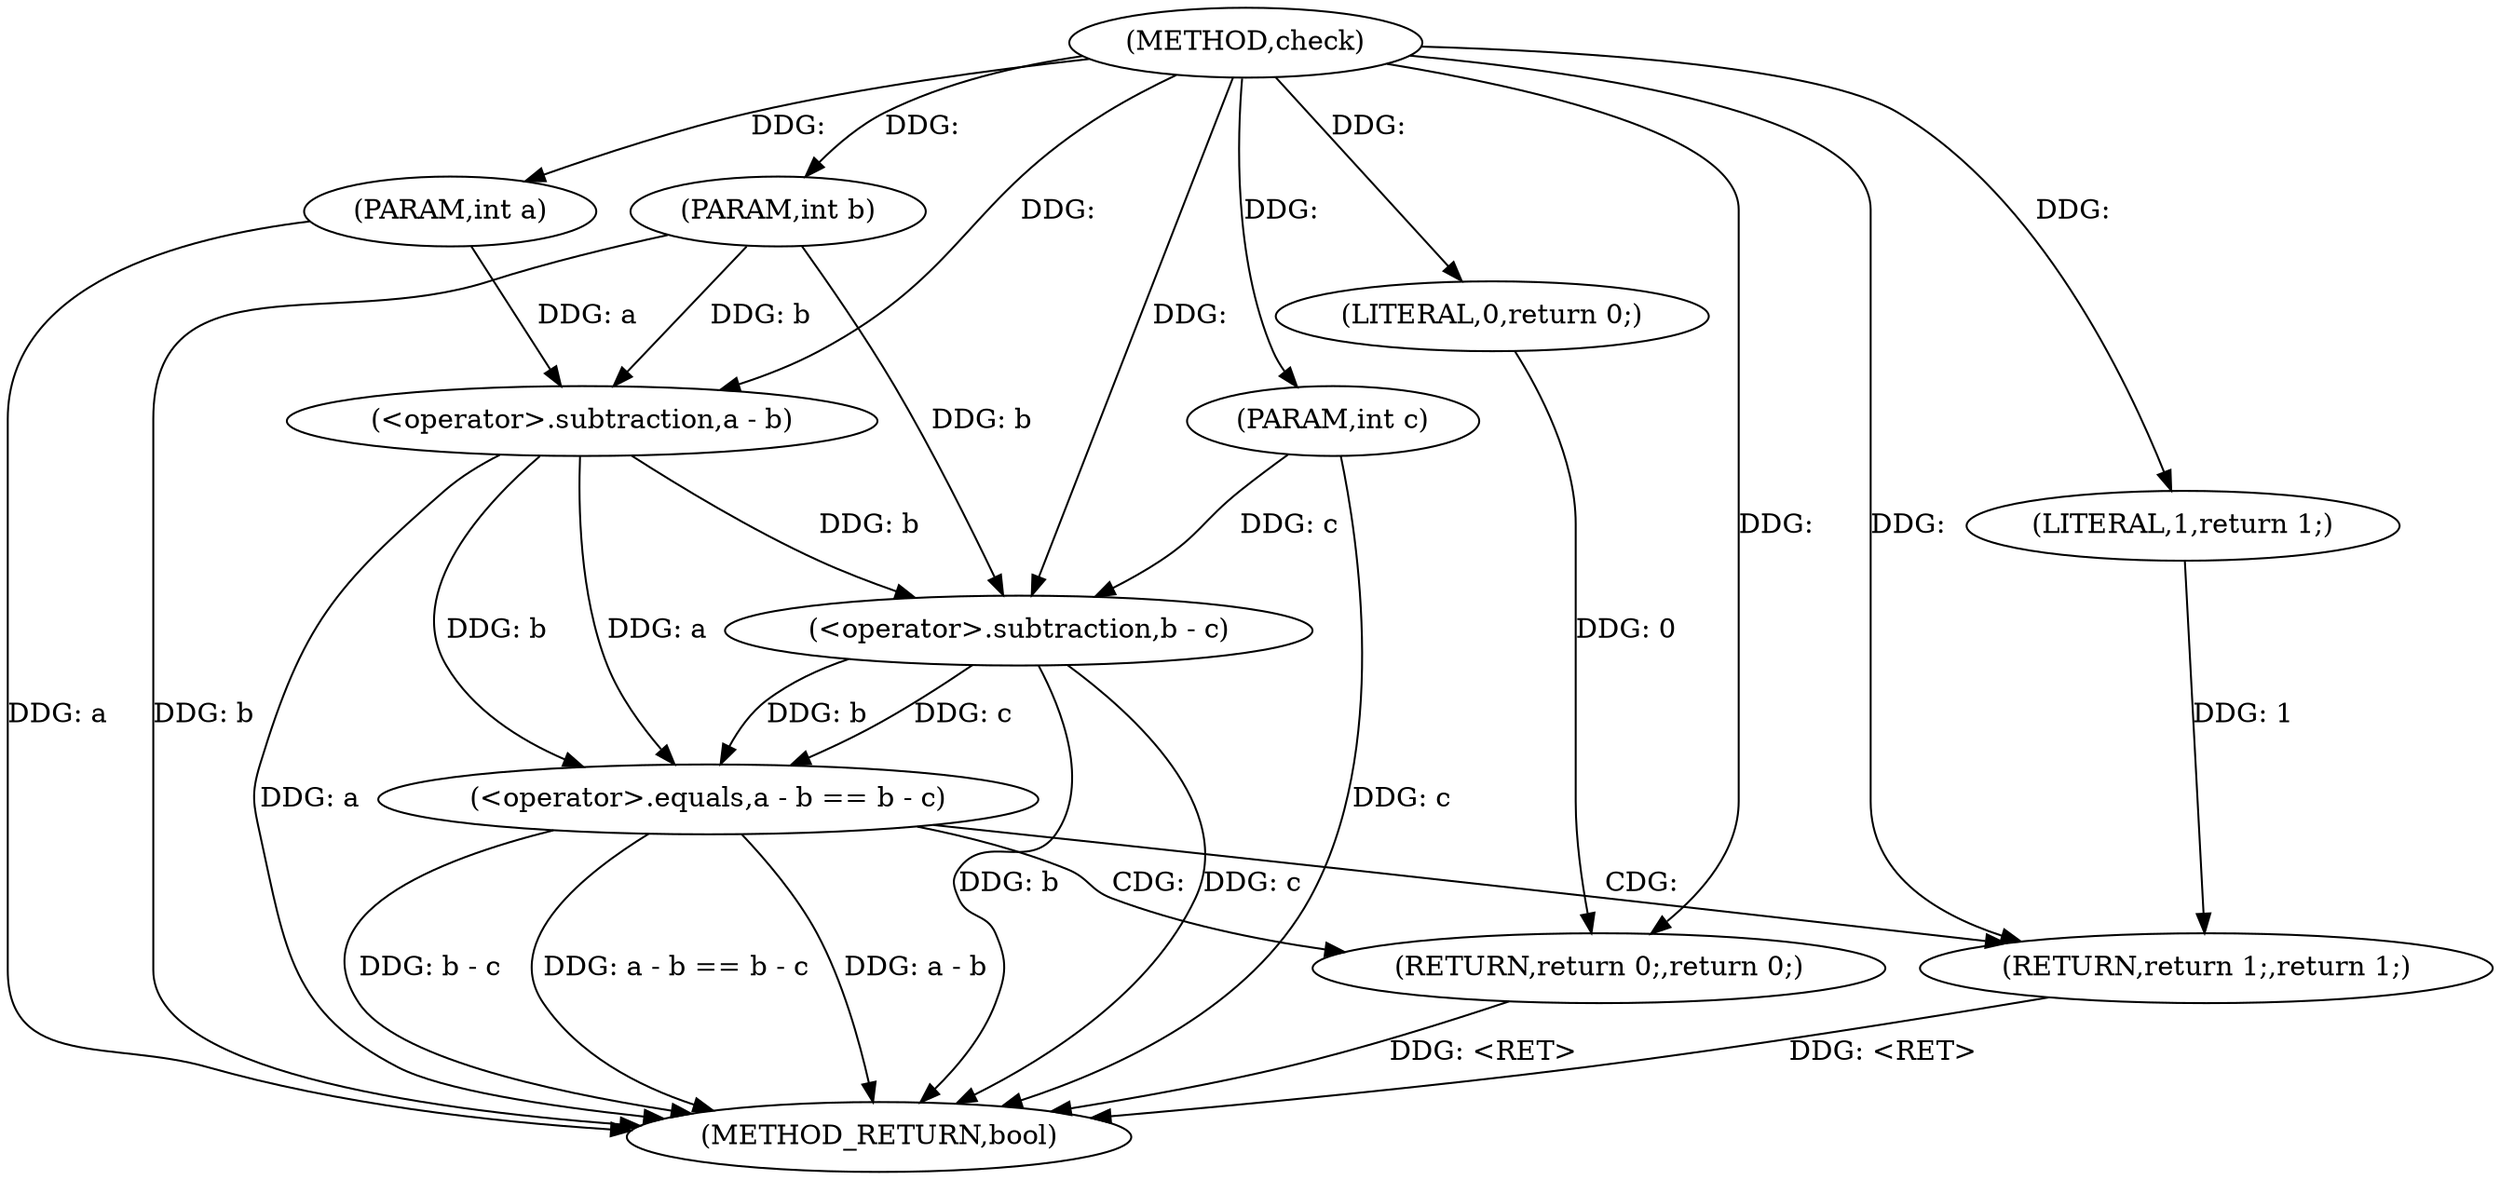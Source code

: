 digraph "check" {  
"1000101" [label = "(METHOD,check)" ]
"1000118" [label = "(METHOD_RETURN,bool)" ]
"1000102" [label = "(PARAM,int a)" ]
"1000103" [label = "(PARAM,int b)" ]
"1000104" [label = "(PARAM,int c)" ]
"1000116" [label = "(RETURN,return 0;,return 0;)" ]
"1000107" [label = "(<operator>.equals,a - b == b - c)" ]
"1000114" [label = "(RETURN,return 1;,return 1;)" ]
"1000117" [label = "(LITERAL,0,return 0;)" ]
"1000115" [label = "(LITERAL,1,return 1;)" ]
"1000108" [label = "(<operator>.subtraction,a - b)" ]
"1000111" [label = "(<operator>.subtraction,b - c)" ]
  "1000116" -> "1000118"  [ label = "DDG: <RET>"] 
  "1000102" -> "1000118"  [ label = "DDG: a"] 
  "1000103" -> "1000118"  [ label = "DDG: b"] 
  "1000104" -> "1000118"  [ label = "DDG: c"] 
  "1000108" -> "1000118"  [ label = "DDG: a"] 
  "1000107" -> "1000118"  [ label = "DDG: a - b"] 
  "1000111" -> "1000118"  [ label = "DDG: b"] 
  "1000111" -> "1000118"  [ label = "DDG: c"] 
  "1000107" -> "1000118"  [ label = "DDG: b - c"] 
  "1000107" -> "1000118"  [ label = "DDG: a - b == b - c"] 
  "1000114" -> "1000118"  [ label = "DDG: <RET>"] 
  "1000101" -> "1000102"  [ label = "DDG: "] 
  "1000101" -> "1000103"  [ label = "DDG: "] 
  "1000101" -> "1000104"  [ label = "DDG: "] 
  "1000117" -> "1000116"  [ label = "DDG: 0"] 
  "1000101" -> "1000116"  [ label = "DDG: "] 
  "1000115" -> "1000114"  [ label = "DDG: 1"] 
  "1000101" -> "1000114"  [ label = "DDG: "] 
  "1000101" -> "1000117"  [ label = "DDG: "] 
  "1000108" -> "1000107"  [ label = "DDG: b"] 
  "1000108" -> "1000107"  [ label = "DDG: a"] 
  "1000111" -> "1000107"  [ label = "DDG: b"] 
  "1000111" -> "1000107"  [ label = "DDG: c"] 
  "1000101" -> "1000115"  [ label = "DDG: "] 
  "1000102" -> "1000108"  [ label = "DDG: a"] 
  "1000101" -> "1000108"  [ label = "DDG: "] 
  "1000103" -> "1000108"  [ label = "DDG: b"] 
  "1000108" -> "1000111"  [ label = "DDG: b"] 
  "1000103" -> "1000111"  [ label = "DDG: b"] 
  "1000101" -> "1000111"  [ label = "DDG: "] 
  "1000104" -> "1000111"  [ label = "DDG: c"] 
  "1000107" -> "1000116"  [ label = "CDG: "] 
  "1000107" -> "1000114"  [ label = "CDG: "] 
}
